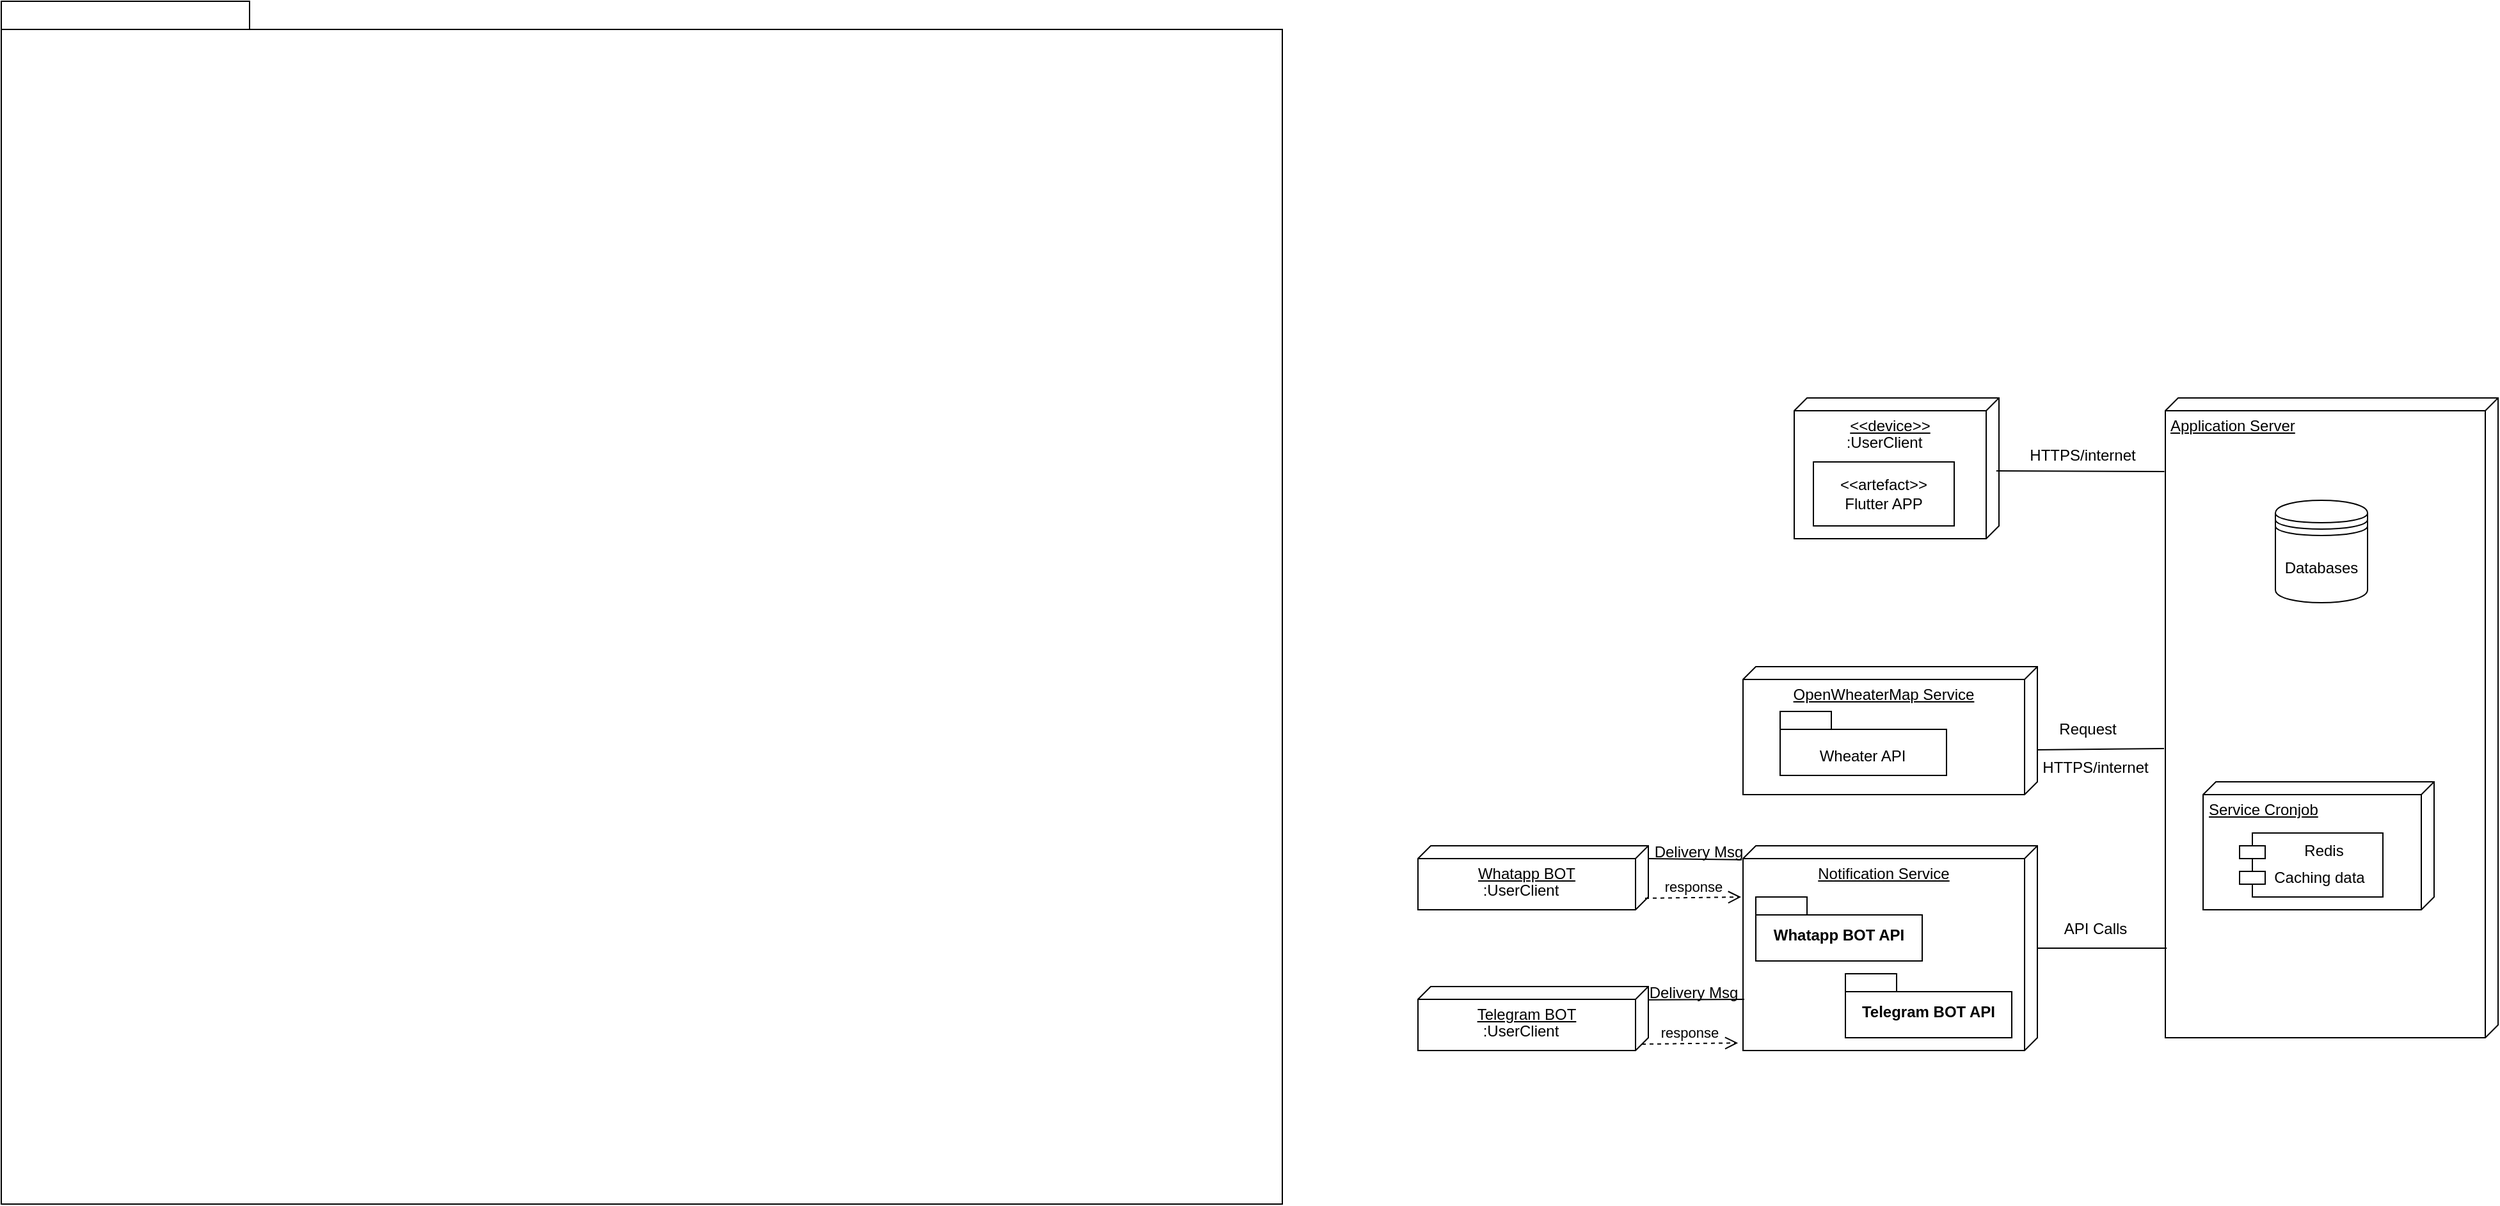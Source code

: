 <mxfile version="26.0.10">
  <diagram name="Page-1" id="b5b7bab2-c9e2-2cf4-8b2a-24fd1a2a6d21">
    <mxGraphModel dx="1619" dy="-347" grid="1" gridSize="10" guides="1" tooltips="1" connect="1" arrows="1" fold="1" page="1" pageScale="1" pageWidth="827" pageHeight="1169" background="none" math="0" shadow="0">
      <root>
        <mxCell id="0" />
        <mxCell id="1" parent="0" />
        <mxCell id="6e0c8c40b5770093-72" value="" style="shape=folder;fontStyle=1;spacingTop=10;tabWidth=194;tabHeight=22;tabPosition=left;html=1;rounded=0;shadow=0;comic=0;labelBackgroundColor=none;strokeWidth=1;fillColor=none;fontFamily=Verdana;fontSize=10;align=center;" parent="1" vertex="1">
          <mxGeometry x="219" y="1200" width="1001" height="940" as="geometry" />
        </mxCell>
        <mxCell id="9qTncuzwOLMPVxKCaAhH-1" value="Application Server" style="verticalAlign=top;align=left;spacingTop=8;spacingLeft=2;spacingRight=12;shape=cube;size=10;direction=south;fontStyle=4;html=1;whiteSpace=wrap;" vertex="1" parent="1">
          <mxGeometry x="1910" y="1510" width="260" height="500" as="geometry" />
        </mxCell>
        <mxCell id="9qTncuzwOLMPVxKCaAhH-2" value="&amp;lt;&amp;lt;device&amp;gt;&amp;gt;" style="verticalAlign=top;align=center;spacingTop=8;spacingLeft=2;spacingRight=12;shape=cube;size=10;direction=south;fontStyle=4;html=1;whiteSpace=wrap;" vertex="1" parent="1">
          <mxGeometry x="1620" y="1510" width="160" height="110" as="geometry" />
        </mxCell>
        <mxCell id="9qTncuzwOLMPVxKCaAhH-3" value=":UserClient" style="text;html=1;align=center;verticalAlign=middle;resizable=0;points=[];autosize=1;strokeColor=none;fillColor=none;" vertex="1" parent="1">
          <mxGeometry x="1650" y="1530" width="80" height="30" as="geometry" />
        </mxCell>
        <mxCell id="9qTncuzwOLMPVxKCaAhH-4" value="&amp;lt;&amp;lt;artefact&amp;gt;&amp;gt;&lt;div&gt;Flutter APP&lt;/div&gt;" style="html=1;whiteSpace=wrap;" vertex="1" parent="1">
          <mxGeometry x="1635" y="1560" width="110" height="50" as="geometry" />
        </mxCell>
        <mxCell id="9qTncuzwOLMPVxKCaAhH-7" value="" style="endArrow=none;html=1;rounded=0;exitX=0.115;exitY=1.003;exitDx=0;exitDy=0;exitPerimeter=0;entryX=0.518;entryY=0.013;entryDx=0;entryDy=0;entryPerimeter=0;" edge="1" parent="1" source="9qTncuzwOLMPVxKCaAhH-1" target="9qTncuzwOLMPVxKCaAhH-2">
          <mxGeometry width="50" height="50" relative="1" as="geometry">
            <mxPoint x="1920" y="1810" as="sourcePoint" />
            <mxPoint x="1790" y="1514" as="targetPoint" />
          </mxGeometry>
        </mxCell>
        <mxCell id="9qTncuzwOLMPVxKCaAhH-8" value="Notification Service" style="verticalAlign=top;align=center;spacingTop=8;spacingLeft=2;spacingRight=12;shape=cube;size=10;direction=south;fontStyle=4;html=1;whiteSpace=wrap;" vertex="1" parent="1">
          <mxGeometry x="1580" y="1860" width="230" height="160" as="geometry" />
        </mxCell>
        <mxCell id="9qTncuzwOLMPVxKCaAhH-11" value="Whatapp BOT API" style="shape=folder;fontStyle=1;spacingTop=10;tabWidth=40;tabHeight=14;tabPosition=left;html=1;whiteSpace=wrap;" vertex="1" parent="1">
          <mxGeometry x="1590" y="1900" width="130" height="50" as="geometry" />
        </mxCell>
        <mxCell id="9qTncuzwOLMPVxKCaAhH-12" value="Telegram BOT API" style="shape=folder;fontStyle=1;spacingTop=10;tabWidth=40;tabHeight=14;tabPosition=left;html=1;whiteSpace=wrap;" vertex="1" parent="1">
          <mxGeometry x="1660" y="1960" width="130" height="50" as="geometry" />
        </mxCell>
        <mxCell id="9qTncuzwOLMPVxKCaAhH-13" value="Whatapp BOT" style="verticalAlign=top;align=center;spacingTop=8;spacingLeft=2;spacingRight=12;shape=cube;size=10;direction=south;fontStyle=4;html=1;whiteSpace=wrap;" vertex="1" parent="1">
          <mxGeometry x="1326" y="1860" width="180" height="50" as="geometry" />
        </mxCell>
        <mxCell id="9qTncuzwOLMPVxKCaAhH-14" value=":UserClient" style="text;html=1;align=center;verticalAlign=middle;resizable=0;points=[];autosize=1;strokeColor=none;fillColor=none;" vertex="1" parent="1">
          <mxGeometry x="1366" y="1880" width="80" height="30" as="geometry" />
        </mxCell>
        <mxCell id="9qTncuzwOLMPVxKCaAhH-17" value="Telegram BOT" style="verticalAlign=top;align=center;spacingTop=8;spacingLeft=2;spacingRight=12;shape=cube;size=10;direction=south;fontStyle=4;html=1;whiteSpace=wrap;" vertex="1" parent="1">
          <mxGeometry x="1326" y="1970" width="180" height="50" as="geometry" />
        </mxCell>
        <mxCell id="9qTncuzwOLMPVxKCaAhH-18" value=":UserClient" style="text;html=1;align=center;verticalAlign=middle;resizable=0;points=[];autosize=1;strokeColor=none;fillColor=none;" vertex="1" parent="1">
          <mxGeometry x="1366" y="1990" width="80" height="30" as="geometry" />
        </mxCell>
        <mxCell id="9qTncuzwOLMPVxKCaAhH-21" value="Delivery Msg" style="text;html=1;align=center;verticalAlign=middle;resizable=0;points=[];autosize=1;strokeColor=none;fillColor=none;" vertex="1" parent="1">
          <mxGeometry x="1496" y="1960" width="90" height="30" as="geometry" />
        </mxCell>
        <mxCell id="9qTncuzwOLMPVxKCaAhH-22" value="" style="endArrow=none;html=1;rounded=0;exitX=0.838;exitY=0.996;exitDx=0;exitDy=0;exitPerimeter=0;" edge="1" parent="1">
          <mxGeometry width="50" height="50" relative="1" as="geometry">
            <mxPoint x="1580.92" y="1980" as="sourcePoint" />
            <mxPoint x="1506" y="1980.418" as="targetPoint" />
          </mxGeometry>
        </mxCell>
        <mxCell id="9qTncuzwOLMPVxKCaAhH-23" value="Delivery Msg" style="text;html=1;align=center;verticalAlign=middle;resizable=0;points=[];autosize=1;strokeColor=none;fillColor=none;" vertex="1" parent="1">
          <mxGeometry x="1500" y="1850" width="90" height="30" as="geometry" />
        </mxCell>
        <mxCell id="9qTncuzwOLMPVxKCaAhH-24" value="" style="endArrow=none;html=1;rounded=0;exitX=0.169;exitY=1.004;exitDx=0;exitDy=0;exitPerimeter=0;" edge="1" parent="1">
          <mxGeometry width="50" height="50" relative="1" as="geometry">
            <mxPoint x="1579.08" y="1870.91" as="sourcePoint" />
            <mxPoint x="1506" y="1869.996" as="targetPoint" />
          </mxGeometry>
        </mxCell>
        <mxCell id="9qTncuzwOLMPVxKCaAhH-25" value="" style="endArrow=none;html=1;rounded=0;exitX=0.86;exitY=0.996;exitDx=0;exitDy=0;exitPerimeter=0;" edge="1" parent="1" source="9qTncuzwOLMPVxKCaAhH-1" target="9qTncuzwOLMPVxKCaAhH-8">
          <mxGeometry width="50" height="50" relative="1" as="geometry">
            <mxPoint x="1910" y="1541" as="sourcePoint" />
            <mxPoint x="1810" y="1444" as="targetPoint" />
          </mxGeometry>
        </mxCell>
        <mxCell id="9qTncuzwOLMPVxKCaAhH-26" value="API Calls" style="text;html=1;align=center;verticalAlign=middle;resizable=0;points=[];autosize=1;strokeColor=none;fillColor=none;" vertex="1" parent="1">
          <mxGeometry x="1820" y="1910" width="70" height="30" as="geometry" />
        </mxCell>
        <mxCell id="9qTncuzwOLMPVxKCaAhH-27" value="Databases" style="shape=datastore;whiteSpace=wrap;html=1;" vertex="1" parent="1">
          <mxGeometry x="1996" y="1590" width="72" height="80" as="geometry" />
        </mxCell>
        <mxCell id="9qTncuzwOLMPVxKCaAhH-28" value="HTTPS/internet" style="text;html=1;align=center;verticalAlign=middle;resizable=0;points=[];autosize=1;strokeColor=none;fillColor=none;" vertex="1" parent="1">
          <mxGeometry x="1790" y="1540" width="110" height="30" as="geometry" />
        </mxCell>
        <mxCell id="9qTncuzwOLMPVxKCaAhH-29" value="OpenWheaterMap Service&lt;div&gt;&lt;br&gt;&lt;/div&gt;" style="verticalAlign=top;align=center;spacingTop=8;spacingLeft=2;spacingRight=12;shape=cube;size=10;direction=south;fontStyle=4;html=1;whiteSpace=wrap;" vertex="1" parent="1">
          <mxGeometry x="1580" y="1720" width="230" height="100" as="geometry" />
        </mxCell>
        <mxCell id="9qTncuzwOLMPVxKCaAhH-30" value="" style="shape=folder;fontStyle=1;spacingTop=10;tabWidth=40;tabHeight=14;tabPosition=left;html=1;whiteSpace=wrap;" vertex="1" parent="1">
          <mxGeometry x="1609" y="1755" width="130" height="50" as="geometry" />
        </mxCell>
        <mxCell id="9qTncuzwOLMPVxKCaAhH-32" value="Wheater API" style="text;html=1;align=center;verticalAlign=middle;resizable=0;points=[];autosize=1;strokeColor=none;fillColor=none;" vertex="1" parent="1">
          <mxGeometry x="1628" y="1775" width="90" height="30" as="geometry" />
        </mxCell>
        <mxCell id="9qTncuzwOLMPVxKCaAhH-34" value="" style="endArrow=none;html=1;rounded=0;exitX=0.65;exitY=0;exitDx=0;exitDy=0;exitPerimeter=0;entryX=0.548;entryY=1.004;entryDx=0;entryDy=0;entryPerimeter=0;" edge="1" parent="1" source="9qTncuzwOLMPVxKCaAhH-29" target="9qTncuzwOLMPVxKCaAhH-1">
          <mxGeometry width="50" height="50" relative="1" as="geometry">
            <mxPoint x="1920" y="1800" as="sourcePoint" />
            <mxPoint x="1970" y="1750" as="targetPoint" />
          </mxGeometry>
        </mxCell>
        <mxCell id="9qTncuzwOLMPVxKCaAhH-36" value="Request" style="text;html=1;align=center;verticalAlign=middle;resizable=0;points=[];autosize=1;strokeColor=none;fillColor=none;" vertex="1" parent="1">
          <mxGeometry x="1814" y="1754" width="70" height="30" as="geometry" />
        </mxCell>
        <mxCell id="9qTncuzwOLMPVxKCaAhH-37" value="HTTPS/internet" style="text;html=1;align=center;verticalAlign=middle;resizable=0;points=[];autosize=1;strokeColor=none;fillColor=none;" vertex="1" parent="1">
          <mxGeometry x="1800" y="1784" width="110" height="30" as="geometry" />
        </mxCell>
        <mxCell id="9qTncuzwOLMPVxKCaAhH-40" value="response" style="html=1;verticalAlign=bottom;endArrow=open;dashed=1;endSize=8;curved=0;rounded=0;entryX=0.963;entryY=1.017;entryDx=0;entryDy=0;entryPerimeter=0;exitX=0;exitY=0;exitDx=45;exitDy=5;exitPerimeter=0;" edge="1" parent="1" source="9qTncuzwOLMPVxKCaAhH-17" target="9qTncuzwOLMPVxKCaAhH-8">
          <mxGeometry relative="1" as="geometry">
            <mxPoint x="1986" y="1740" as="sourcePoint" />
            <mxPoint x="1906" y="1740" as="targetPoint" />
          </mxGeometry>
        </mxCell>
        <mxCell id="9qTncuzwOLMPVxKCaAhH-42" value="response" style="html=1;verticalAlign=bottom;endArrow=open;dashed=1;endSize=8;curved=0;rounded=0;entryX=0.963;entryY=1.017;entryDx=0;entryDy=0;entryPerimeter=0;exitX=0;exitY=0;exitDx=45;exitDy=5;exitPerimeter=0;" edge="1" parent="1">
          <mxGeometry relative="1" as="geometry">
            <mxPoint x="1503.5" y="1901" as="sourcePoint" />
            <mxPoint x="1578.5" y="1900" as="targetPoint" />
          </mxGeometry>
        </mxCell>
        <mxCell id="9qTncuzwOLMPVxKCaAhH-43" value="Service Cronjob" style="verticalAlign=top;align=left;spacingTop=8;spacingLeft=2;spacingRight=12;shape=cube;size=10;direction=south;fontStyle=4;html=1;whiteSpace=wrap;" vertex="1" parent="1">
          <mxGeometry x="1939.5" y="1810" width="180.5" height="100" as="geometry" />
        </mxCell>
        <mxCell id="9qTncuzwOLMPVxKCaAhH-44" value="Redis" style="shape=module;align=left;spacingLeft=20;align=center;verticalAlign=top;whiteSpace=wrap;html=1;" vertex="1" parent="1">
          <mxGeometry x="1968" y="1850" width="112" height="50" as="geometry" />
        </mxCell>
        <mxCell id="9qTncuzwOLMPVxKCaAhH-45" value="Caching data" style="text;html=1;align=center;verticalAlign=middle;resizable=0;points=[];autosize=1;strokeColor=none;fillColor=none;" vertex="1" parent="1">
          <mxGeometry x="1984.75" y="1870" width="90" height="30" as="geometry" />
        </mxCell>
      </root>
    </mxGraphModel>
  </diagram>
</mxfile>
